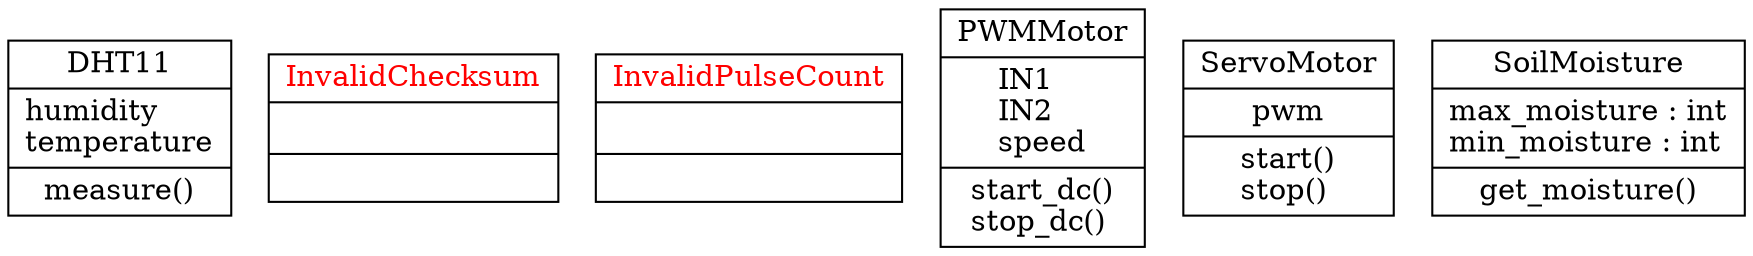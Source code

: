 digraph "classes" {
rankdir=BT
charset="utf-8"
"pico.dht.DHT11" [color="black", fontcolor="black", label=<{DHT11|humidity<br ALIGN="LEFT"/>temperature<br ALIGN="LEFT"/>|measure()<br ALIGN="LEFT"/>}>, shape="record", style="solid"];
"pico.dht.InvalidChecksum" [color="black", fontcolor="red", label=<{InvalidChecksum|<br ALIGN="LEFT"/>|}>, shape="record", style="solid"];
"pico.dht.InvalidPulseCount" [color="black", fontcolor="red", label=<{InvalidPulseCount|<br ALIGN="LEFT"/>|}>, shape="record", style="solid"];
"pico.pwm.PWMMotor" [color="black", fontcolor="black", label=<{PWMMotor|IN1<br ALIGN="LEFT"/>IN2<br ALIGN="LEFT"/>speed<br ALIGN="LEFT"/>|start_dc()<br ALIGN="LEFT"/>stop_dc()<br ALIGN="LEFT"/>}>, shape="record", style="solid"];
"pico.servo.ServoMotor" [color="black", fontcolor="black", label=<{ServoMotor|pwm<br ALIGN="LEFT"/>|start()<br ALIGN="LEFT"/>stop()<br ALIGN="LEFT"/>}>, shape="record", style="solid"];
"pico.soilmoisture.SoilMoisture" [color="black", fontcolor="black", label=<{SoilMoisture|max_moisture : int<br ALIGN="LEFT"/>min_moisture : int<br ALIGN="LEFT"/>|get_moisture()<br ALIGN="LEFT"/>}>, shape="record", style="solid"];
}
